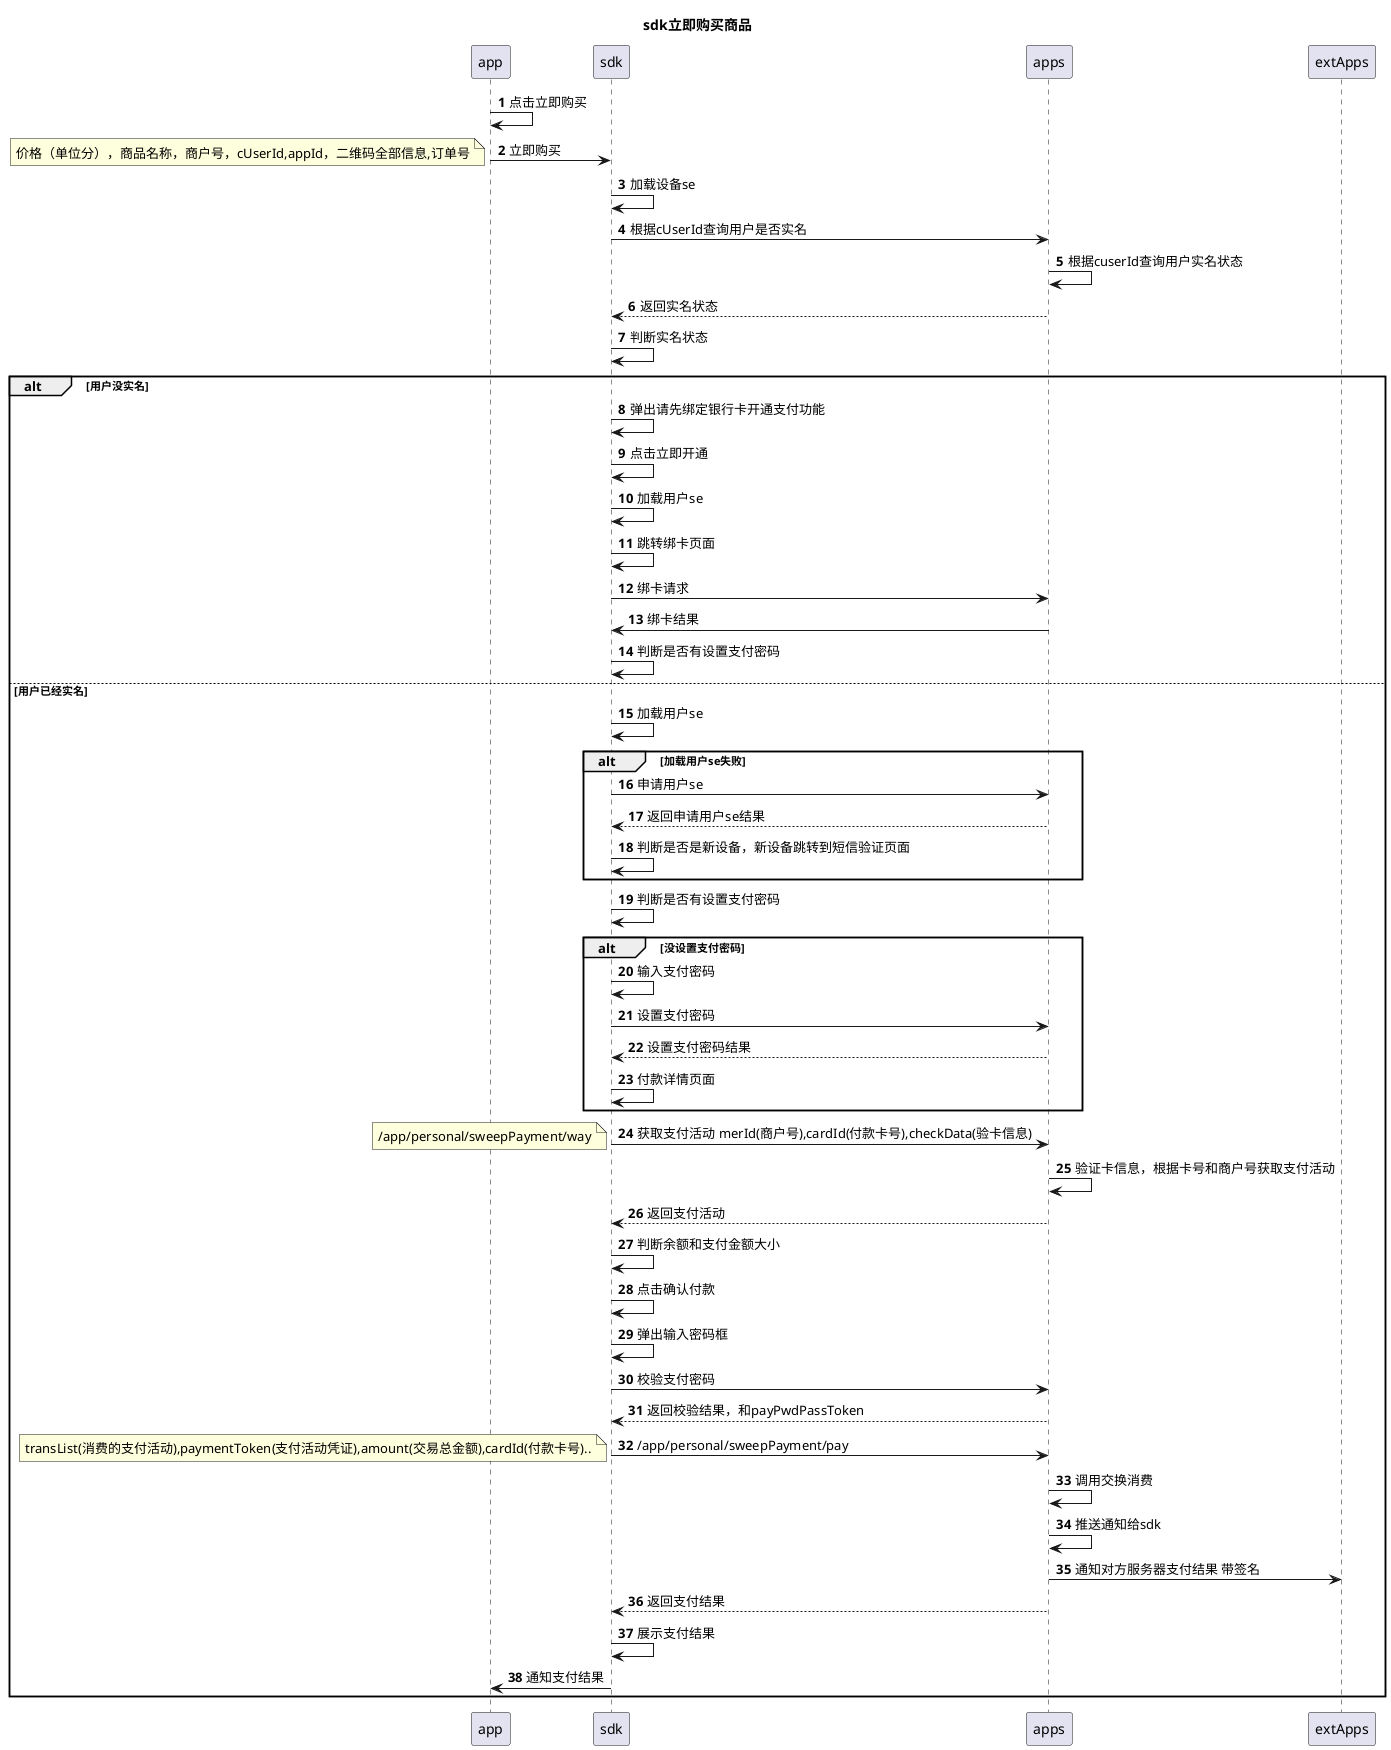 @startuml
title:sdk立即购买商品
autonumber
app->app:点击立即购买
app->sdk:立即购买
note left:价格（单位分），商品名称，商户号，cUserId,appId，二维码全部信息,订单号
sdk->sdk:加载设备se
sdk->apps:根据cUserId查询用户是否实名
apps->apps:根据cuserId查询用户实名状态
apps-->sdk:返回实名状态
sdk->sdk:判断实名状态
alt 用户没实名
sdk->sdk:弹出请先绑定银行卡开通支付功能
sdk->sdk:点击立即开通
sdk->sdk:加载用户se
sdk->sdk:跳转绑卡页面
sdk->apps:绑卡请求
apps->sdk:绑卡结果
sdk->sdk:判断是否有设置支付密码
else 用户已经实名
sdk->sdk:加载用户se
alt 加载用户se失败
sdk->apps:申请用户se
apps-->sdk:返回申请用户se结果
sdk->sdk:判断是否是新设备，新设备跳转到短信验证页面
end
sdk->sdk:判断是否有设置支付密码
alt 没设置支付密码
sdk->sdk:输入支付密码
sdk->apps:设置支付密码
apps-->sdk:设置支付密码结果
sdk->sdk:付款详情页面
end
sdk->apps:获取支付活动 merId(商户号),cardId(付款卡号),checkData(验卡信息)
note left:/app/personal/sweepPayment/way
apps->apps:验证卡信息，根据卡号和商户号获取支付活动
apps-->sdk:返回支付活动
sdk->sdk:判断余额和支付金额大小
sdk->sdk:点击确认付款
sdk->sdk:弹出输入密码框
sdk->apps:校验支付密码
apps-->sdk:返回校验结果，和payPwdPassToken
sdk->apps:/app/personal/sweepPayment/pay
note left:transList(消费的支付活动),paymentToken(支付活动凭证),amount(交易总金额),cardId(付款卡号)..
apps->apps:调用交换消费
apps->apps:推送通知给sdk
apps->extApps:通知对方服务器支付结果 带签名
apps-->sdk:返回支付结果
sdk->sdk:展示支付结果
sdk->app:通知支付结果
end

@enduml